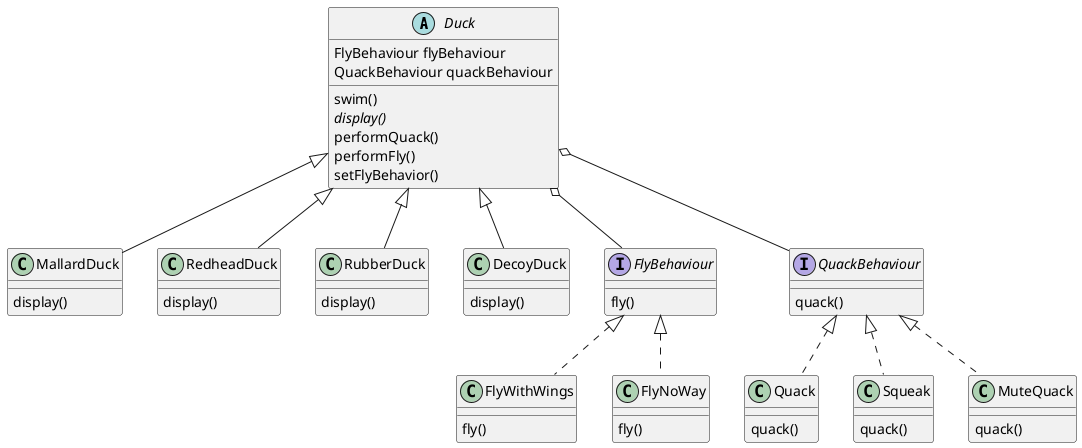 @startuml

Abstract Class Duck {
    FlyBehaviour flyBehaviour
    QuackBehaviour quackBehaviour
    swim()
    {abstract} display()
    performQuack()
    performFly()
    setFlyBehavior()
}

Class MallardDuck extends Duck{
    display()
}

Class RedheadDuck extends Duck {
    display()
}

Class RubberDuck extends Duck {
    display()
}

Class DecoyDuck extends Duck {
    display()
}

Interface FlyBehaviour {
    fly()
}

Class FlyWithWings implements FlyBehaviour{
    fly()
}

Class FlyNoWay implements FlyBehaviour{
    fly()
}

Interface QuackBehaviour {
    quack()
}

Class Quack implements QuackBehaviour {
    quack()
}

Class Squeak implements QuackBehaviour {
    quack()
}

Class MuteQuack implements QuackBehaviour {
    quack()
}

Duck o-- FlyBehaviour
Duck o-- QuackBehaviour

@enduml